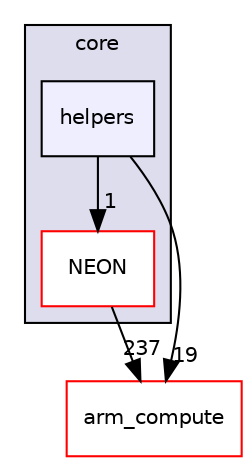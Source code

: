 digraph "src/core/helpers" {
  compound=true
  node [ fontsize="10", fontname="Helvetica"];
  edge [ labelfontsize="10", labelfontname="Helvetica"];
  subgraph clusterdir_aebb8dcc11953d78e620bbef0b9e2183 {
    graph [ bgcolor="#ddddee", pencolor="black", label="core" fontname="Helvetica", fontsize="10", URL="dir_aebb8dcc11953d78e620bbef0b9e2183.xhtml"]
  dir_d91e1966cc57df4f49d1e07be7697713 [shape=box label="NEON" fillcolor="white" style="filled" color="red" URL="dir_d91e1966cc57df4f49d1e07be7697713.xhtml"];
  dir_707aa52d67938117542c6646238d6f70 [shape=box, label="helpers", style="filled", fillcolor="#eeeeff", pencolor="black", URL="dir_707aa52d67938117542c6646238d6f70.xhtml"];
  }
  dir_214608ef36d61442cb2b0c1c4e9a7def [shape=box label="arm_compute" fillcolor="white" style="filled" color="red" URL="dir_214608ef36d61442cb2b0c1c4e9a7def.xhtml"];
  dir_707aa52d67938117542c6646238d6f70->dir_214608ef36d61442cb2b0c1c4e9a7def [headlabel="19", labeldistance=1.5 headhref="dir_000033_000000.xhtml"];
  dir_707aa52d67938117542c6646238d6f70->dir_d91e1966cc57df4f49d1e07be7697713 [headlabel="1", labeldistance=1.5 headhref="dir_000033_000028.xhtml"];
  dir_d91e1966cc57df4f49d1e07be7697713->dir_214608ef36d61442cb2b0c1c4e9a7def [headlabel="237", labeldistance=1.5 headhref="dir_000028_000000.xhtml"];
}
